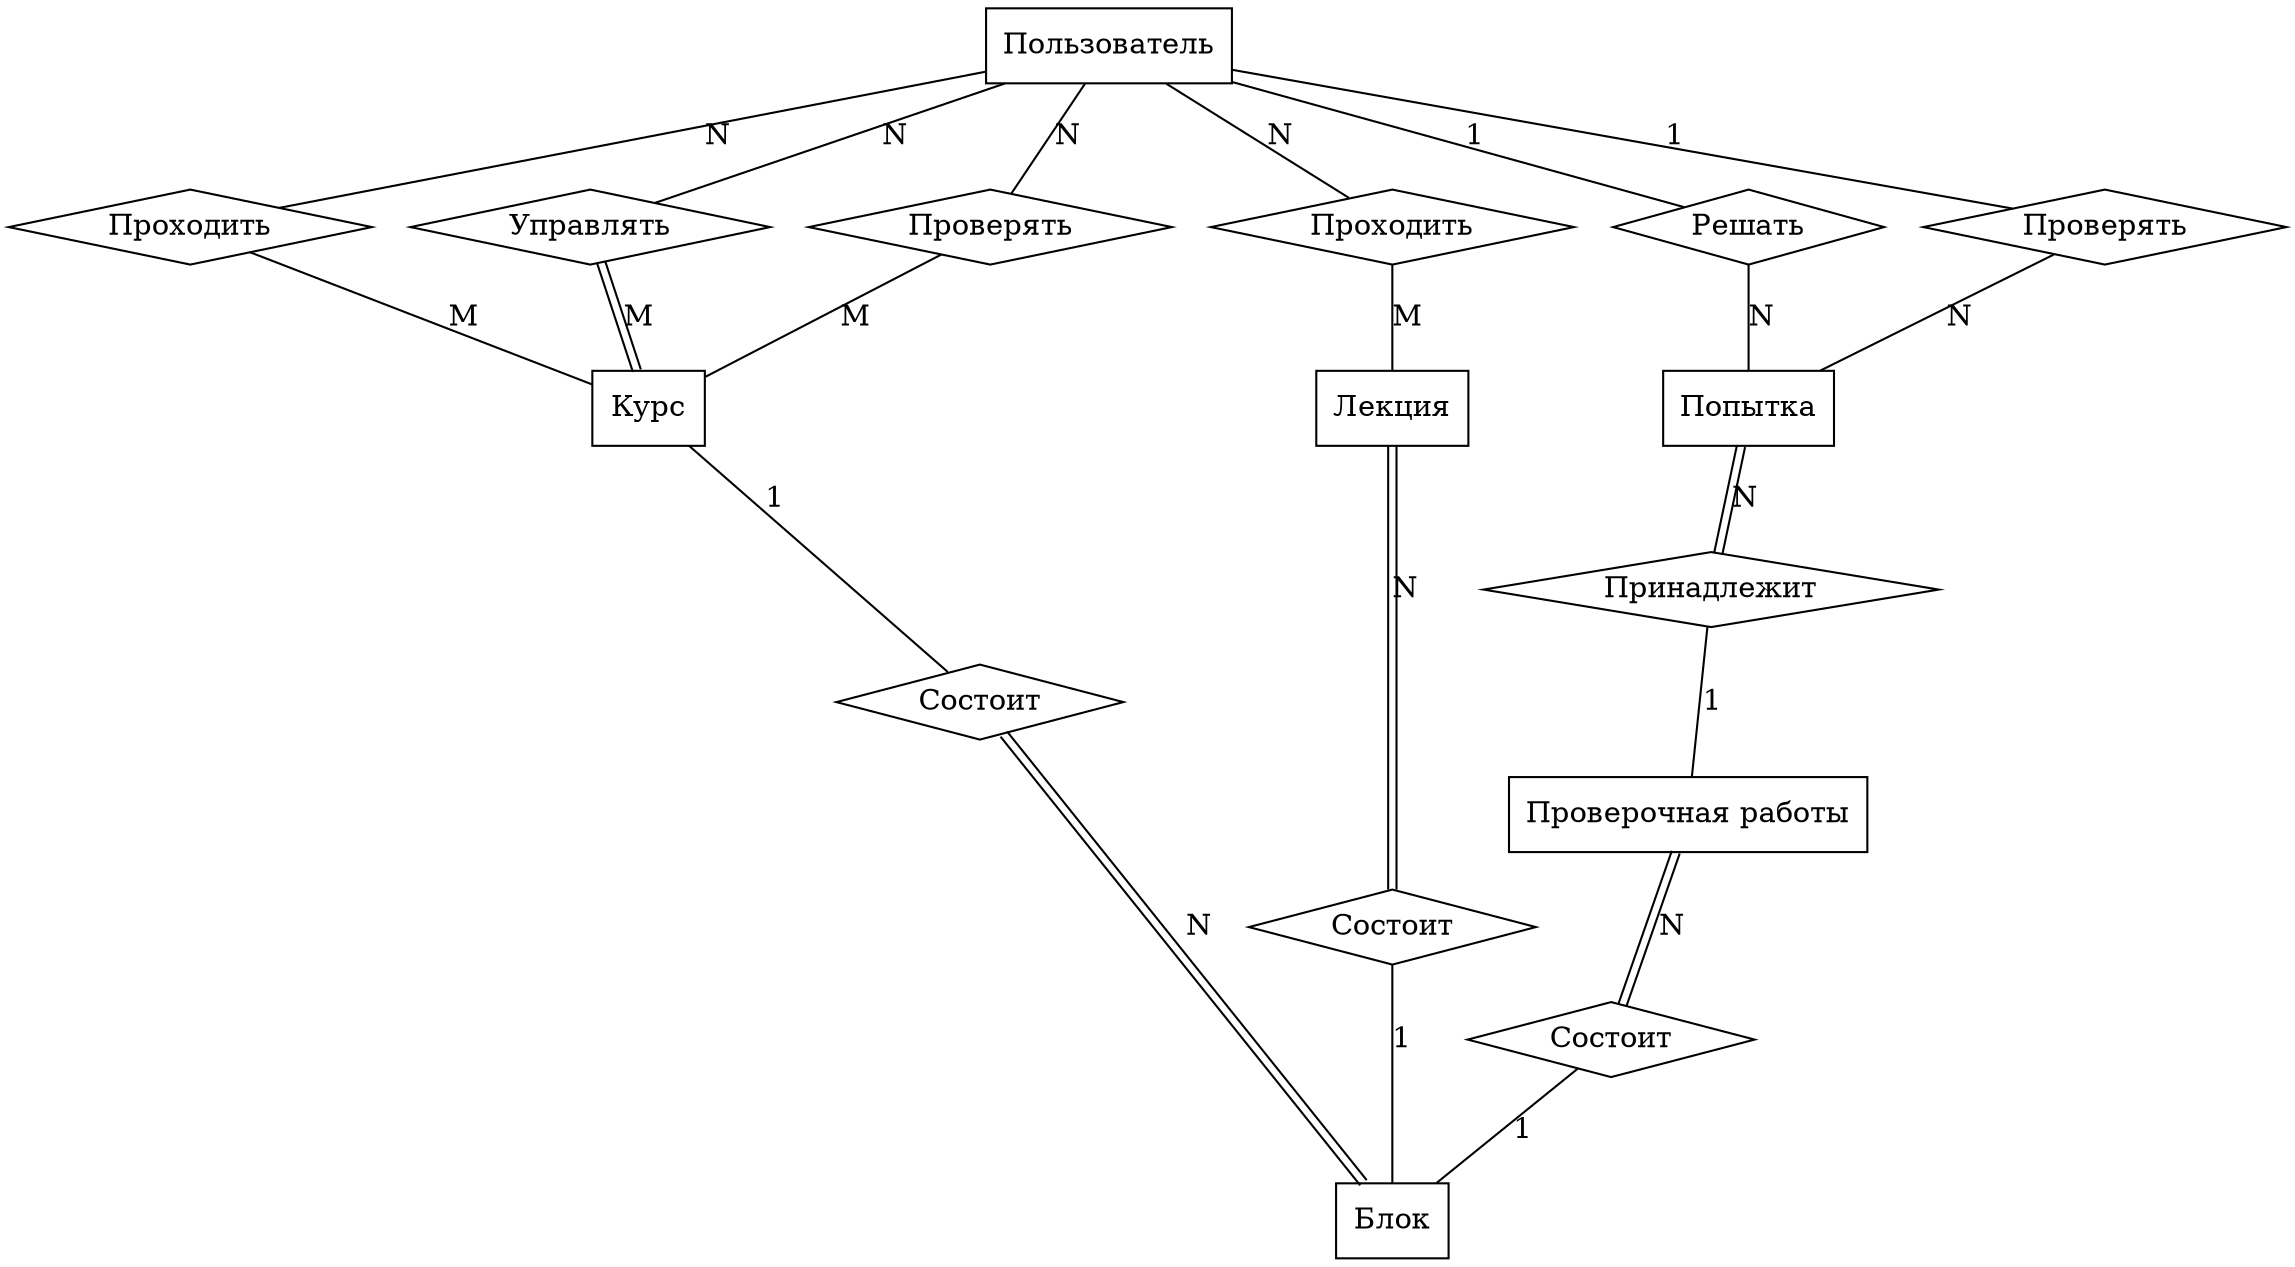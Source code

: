 graph ERD {

  //graph [ ranksep="0"];
  //rankdir=LR;

  User [ label="Пользователь" shape = "box" ];
  Course [ label="Курс" shape = "box" ];
  Block [ label="Блок" shape = "box" ];
  Task [ label="Проверочная работы" shape = "box" ];
  Solution [ label="Попытка" shape = "box" ];
  Lecture [ label="Лекция" shape = "box" ];

  UserCourseSolve [ label="Проходить" shape = "diamond" ];
  UserCourseControl [ label="Управлять" shape = "diamond" ];
  UserCourseCheck [ label="Проверять" shape = "diamond" ];
  CourseBlock [ label="Состоит" shape = "diamond" ];
  BlockLecture [ label="Состоит" shape = "diamond" ];
  BlockTask [ label="Состоит" shape = "diamond" ];
  LectureUser [ label="Проходить" shape = "diamond" ];
  TaskSolution [ label="Принадлежит" shape = "diamond" ];
  UserSolutionSolve [ label="Решать" shape = "diamond" ];
  UserSolutionCheck [ label="Проверять" shape = "diamond" ];
  
  //{rank = same; UserCourseSolve; UserCourseControl; UserCourseCheck; LectureUser; UserSolutionSolve; UserSolutionCheck;}
  //{rank = same; Block;Task;}
  //{rank = same; CourseBlock;BlockLecture;BlockTask;}
  
  User -- UserCourseSolve[label = N];
  UserCourseSolve -- Course[label = M]; 
  User -- UserCourseControl[label = N];
  UserCourseControl-- Course[color="black:invis:black" label=M] ; 
  User -- UserCourseCheck[label = N];
  UserCourseCheck -- Course[label = M]; 
  User -- UserSolutionSolve[label = 1];
  UserSolutionSolve -- Solution[label = N];
  User -- UserSolutionCheck[label = 1];
  UserSolutionCheck -- Solution[label = N];
  User -- LectureUser[label = N];
  LectureUser -- Lecture[label = M];
  
  Course -- CourseBlock[label = 1];
  CourseBlock -- Block[color = "black:invis:black" label=N] ; 
  
  BlockLecture -- Block[label = 1];
  BlockTask -- Block[label = 1];
  
  Lecture -- BlockLecture [color = "black:invis:black" label=N] ; 
  Task -- BlockTask[color = "black:invis:black" label=N] ; 
  
  TaskSolution -- Task[label = 1];
  Solution -- TaskSolution[color = "black:invis:black" label=N] ; 
}